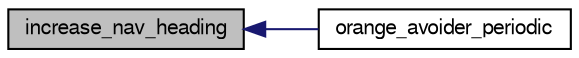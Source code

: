 digraph "increase_nav_heading"
{
  edge [fontname="FreeSans",fontsize="10",labelfontname="FreeSans",labelfontsize="10"];
  node [fontname="FreeSans",fontsize="10",shape=record];
  rankdir="LR";
  Node1 [label="increase_nav_heading",height=0.2,width=0.4,color="black", fillcolor="grey75", style="filled", fontcolor="black"];
  Node1 -> Node2 [dir="back",color="midnightblue",fontsize="10",style="solid",fontname="FreeSans"];
  Node2 [label="orange_avoider_periodic",height=0.2,width=0.4,color="black", fillcolor="white", style="filled",URL="$orange__avoider_8h.html#a46ffc20067e7230ef526003733deb0db"];
}
